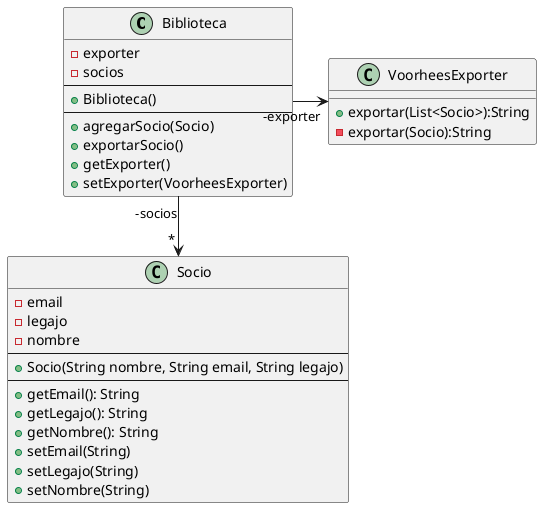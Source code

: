 @startuml

Class Biblioteca{
	-exporter
	-socios
	--
	+Biblioteca()
	--
	+agregarSocio(Socio)
	+exportarSocio()
	+getExporter()
	+setExporter(VoorheesExporter)
} 
Class Socio{
	-email
	-legajo
	-nombre
	--
	+Socio(String nombre, String email, String legajo)
	--
	+getEmail(): String	
	+getLegajo(): String
	+getNombre(): String
	+setEmail(String)
	+setLegajo(String)
	+setNombre(String)
}
Class VoorheesExporter{
	+exportar(List<Socio>):String
	-exportar(Socio):String
	}

	Biblioteca "-exporter" -> VoorheesExporter
	Biblioteca "-socios" --> " * " Socio


@enduml
